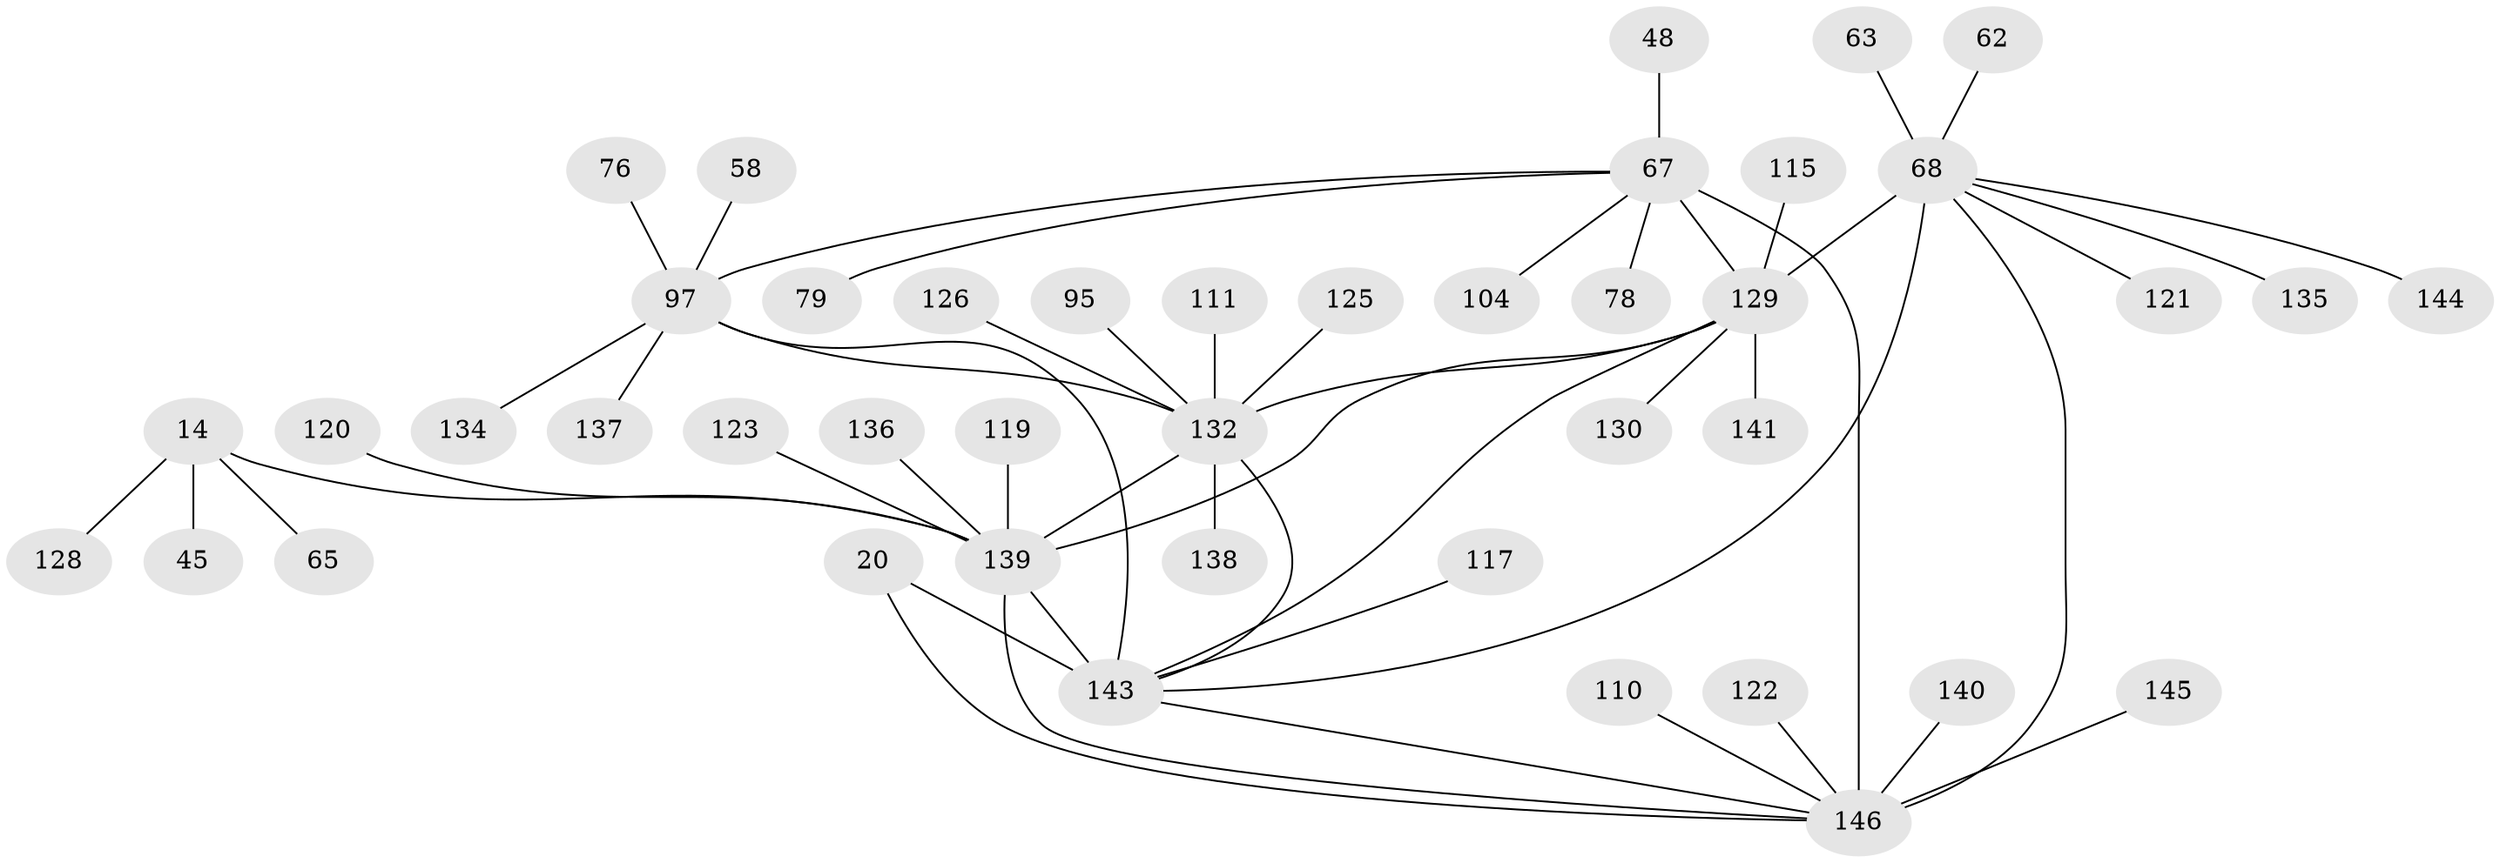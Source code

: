 // original degree distribution, {7: 0.0273972602739726, 10: 0.0547945205479452, 11: 0.02054794520547945, 9: 0.04794520547945205, 13: 0.00684931506849315, 8: 0.04794520547945205, 12: 0.0136986301369863, 6: 0.00684931506849315, 14: 0.0136986301369863, 2: 0.17123287671232876, 1: 0.5547945205479452, 3: 0.0273972602739726, 4: 0.00684931506849315}
// Generated by graph-tools (version 1.1) at 2025/59/03/04/25 21:59:15]
// undirected, 43 vertices, 52 edges
graph export_dot {
graph [start="1"]
  node [color=gray90,style=filled];
  14 [super="+12"];
  20 [super="+16"];
  45;
  48;
  58;
  62;
  63;
  65;
  67 [super="+28+44"];
  68 [super="+42+50"];
  76;
  78;
  79;
  95;
  97 [super="+35+39+43+52+53"];
  104;
  110;
  111;
  115;
  117 [super="+108"];
  119;
  120;
  121;
  122;
  123;
  125;
  126;
  128 [super="+103"];
  129 [super="+46+7+41+54+64+94+98"];
  130;
  132 [super="+34+59+83+87"];
  134 [super="+127"];
  135;
  136;
  137;
  138;
  139 [super="+99+13+131+38+49+60+66+11+86+40+72+73+75+88+92+101+105+114+116"];
  140 [super="+118"];
  141 [super="+133"];
  143 [super="+21+142+69+91+112"];
  144;
  145 [super="+107"];
  146 [super="+124+71+55+57+80+100+109"];
  14 -- 65;
  14 -- 45;
  14 -- 128;
  14 -- 139 [weight=10];
  20 -- 146;
  20 -- 143 [weight=10];
  48 -- 67;
  58 -- 97;
  62 -- 68;
  63 -- 68;
  67 -- 129;
  67 -- 97;
  67 -- 104;
  67 -- 78;
  67 -- 79;
  67 -- 146 [weight=12];
  68 -- 129 [weight=12];
  68 -- 135;
  68 -- 143 [weight=2];
  68 -- 144;
  68 -- 146 [weight=2];
  68 -- 121;
  76 -- 97;
  95 -- 132;
  97 -- 134;
  97 -- 137;
  97 -- 132 [weight=12];
  97 -- 143;
  110 -- 146;
  111 -- 132;
  115 -- 129;
  117 -- 143;
  119 -- 139;
  120 -- 139;
  122 -- 146;
  123 -- 139;
  125 -- 132;
  126 -- 132;
  129 -- 130;
  129 -- 139 [weight=2];
  129 -- 141;
  129 -- 132 [weight=2];
  129 -- 143;
  132 -- 138;
  132 -- 139 [weight=2];
  132 -- 143 [weight=2];
  136 -- 139;
  139 -- 146 [weight=2];
  139 -- 143 [weight=2];
  140 -- 146;
  143 -- 146 [weight=2];
  145 -- 146;
}
